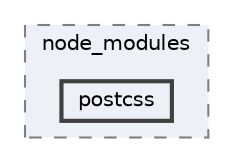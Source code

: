 digraph "pkiclassroomrescheduler/src/main/frontend/node_modules/resolve-url-loader/node_modules/postcss"
{
 // LATEX_PDF_SIZE
  bgcolor="transparent";
  edge [fontname=Helvetica,fontsize=10,labelfontname=Helvetica,labelfontsize=10];
  node [fontname=Helvetica,fontsize=10,shape=box,height=0.2,width=0.4];
  compound=true
  subgraph clusterdir_25a0b024daaa2cccc9a7e2d99193cf99 {
    graph [ bgcolor="#edf0f7", pencolor="grey50", label="node_modules", fontname=Helvetica,fontsize=10 style="filled,dashed", URL="dir_25a0b024daaa2cccc9a7e2d99193cf99.html",tooltip=""]
  dir_6e0ffed245c78e2c1d1b17c0a92fd11b [label="postcss", fillcolor="#edf0f7", color="grey25", style="filled,bold", URL="dir_6e0ffed245c78e2c1d1b17c0a92fd11b.html",tooltip=""];
  }
}

